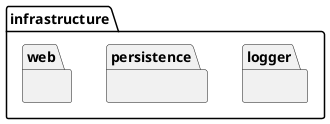 @startuml
package infrastructure {
    package logger {
    }
    package persistence {
    }
    package web {
    }
}
@enduml